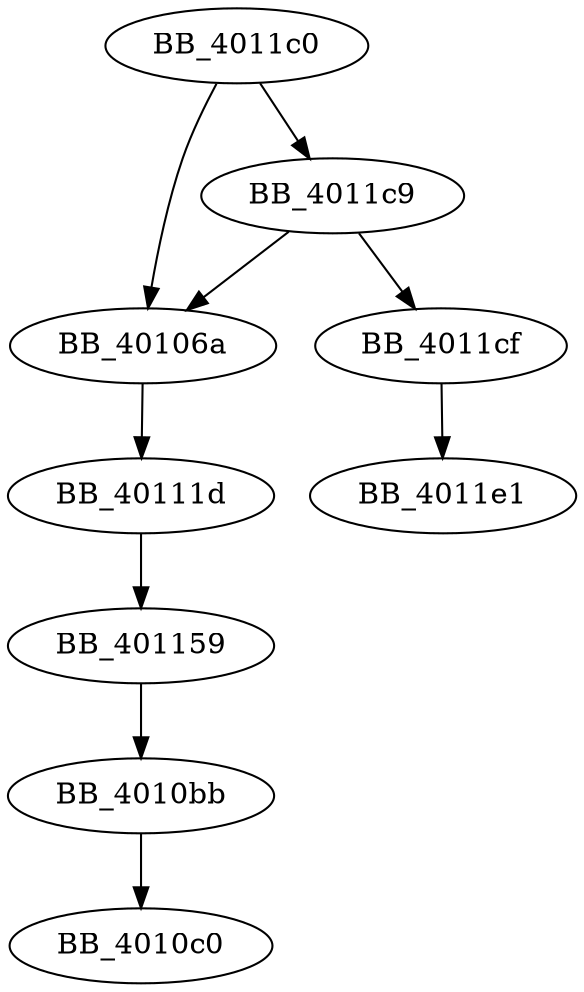 DiGraph sub_4011C0{
BB_40106a->BB_40111d
BB_4010bb->BB_4010c0
BB_40111d->BB_401159
BB_401159->BB_4010bb
BB_4011c0->BB_40106a
BB_4011c0->BB_4011c9
BB_4011c9->BB_40106a
BB_4011c9->BB_4011cf
BB_4011cf->BB_4011e1
}
